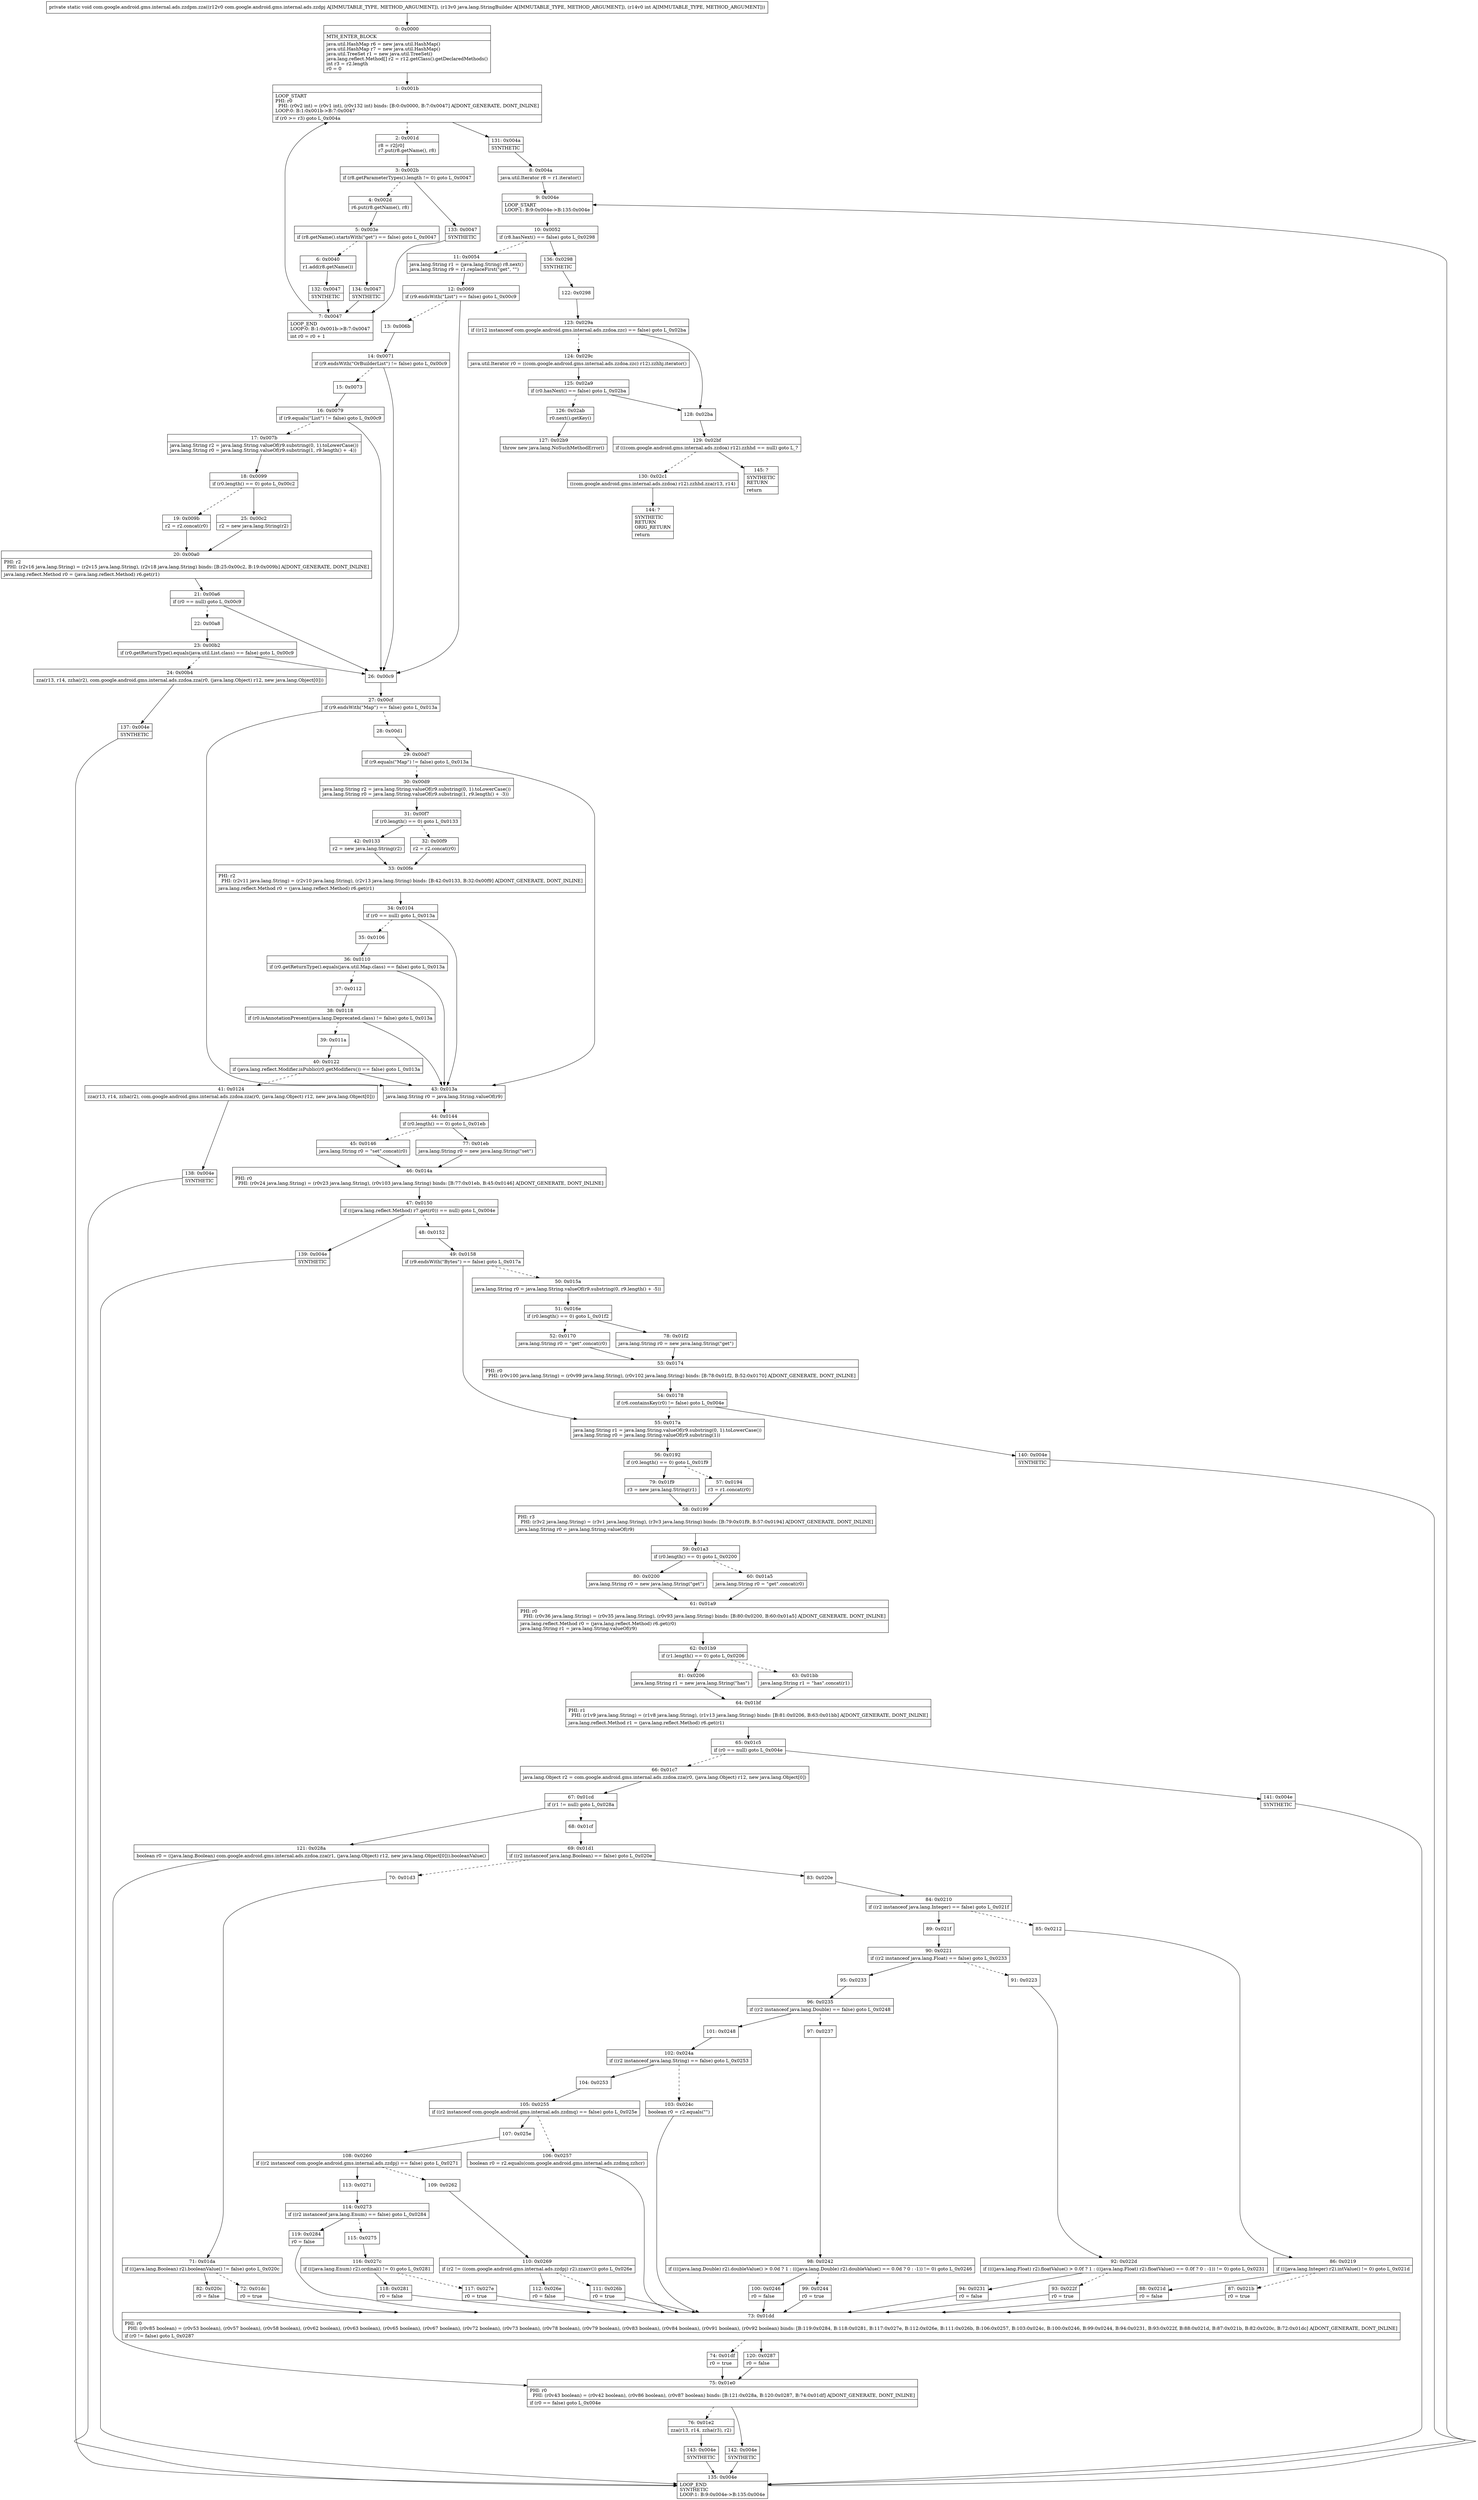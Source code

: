digraph "CFG forcom.google.android.gms.internal.ads.zzdpm.zza(Lcom\/google\/android\/gms\/internal\/ads\/zzdpj;Ljava\/lang\/StringBuilder;I)V" {
Node_0 [shape=record,label="{0\:\ 0x0000|MTH_ENTER_BLOCK\l|java.util.HashMap r6 = new java.util.HashMap()\ljava.util.HashMap r7 = new java.util.HashMap()\ljava.util.TreeSet r1 = new java.util.TreeSet()\ljava.lang.reflect.Method[] r2 = r12.getClass().getDeclaredMethods()\lint r3 = r2.length\lr0 = 0\l}"];
Node_1 [shape=record,label="{1\:\ 0x001b|LOOP_START\lPHI: r0 \l  PHI: (r0v2 int) = (r0v1 int), (r0v132 int) binds: [B:0:0x0000, B:7:0x0047] A[DONT_GENERATE, DONT_INLINE]\lLOOP:0: B:1:0x001b\-\>B:7:0x0047\l|if (r0 \>= r3) goto L_0x004a\l}"];
Node_2 [shape=record,label="{2\:\ 0x001d|r8 = r2[r0]\lr7.put(r8.getName(), r8)\l}"];
Node_3 [shape=record,label="{3\:\ 0x002b|if (r8.getParameterTypes().length != 0) goto L_0x0047\l}"];
Node_4 [shape=record,label="{4\:\ 0x002d|r6.put(r8.getName(), r8)\l}"];
Node_5 [shape=record,label="{5\:\ 0x003e|if (r8.getName().startsWith(\"get\") == false) goto L_0x0047\l}"];
Node_6 [shape=record,label="{6\:\ 0x0040|r1.add(r8.getName())\l}"];
Node_7 [shape=record,label="{7\:\ 0x0047|LOOP_END\lLOOP:0: B:1:0x001b\-\>B:7:0x0047\l|int r0 = r0 + 1\l}"];
Node_8 [shape=record,label="{8\:\ 0x004a|java.util.Iterator r8 = r1.iterator()\l}"];
Node_9 [shape=record,label="{9\:\ 0x004e|LOOP_START\lLOOP:1: B:9:0x004e\-\>B:135:0x004e\l}"];
Node_10 [shape=record,label="{10\:\ 0x0052|if (r8.hasNext() == false) goto L_0x0298\l}"];
Node_11 [shape=record,label="{11\:\ 0x0054|java.lang.String r1 = (java.lang.String) r8.next()\ljava.lang.String r9 = r1.replaceFirst(\"get\", \"\")\l}"];
Node_12 [shape=record,label="{12\:\ 0x0069|if (r9.endsWith(\"List\") == false) goto L_0x00c9\l}"];
Node_13 [shape=record,label="{13\:\ 0x006b}"];
Node_14 [shape=record,label="{14\:\ 0x0071|if (r9.endsWith(\"OrBuilderList\") != false) goto L_0x00c9\l}"];
Node_15 [shape=record,label="{15\:\ 0x0073}"];
Node_16 [shape=record,label="{16\:\ 0x0079|if (r9.equals(\"List\") != false) goto L_0x00c9\l}"];
Node_17 [shape=record,label="{17\:\ 0x007b|java.lang.String r2 = java.lang.String.valueOf(r9.substring(0, 1).toLowerCase())\ljava.lang.String r0 = java.lang.String.valueOf(r9.substring(1, r9.length() + \-4))\l}"];
Node_18 [shape=record,label="{18\:\ 0x0099|if (r0.length() == 0) goto L_0x00c2\l}"];
Node_19 [shape=record,label="{19\:\ 0x009b|r2 = r2.concat(r0)\l}"];
Node_20 [shape=record,label="{20\:\ 0x00a0|PHI: r2 \l  PHI: (r2v16 java.lang.String) = (r2v15 java.lang.String), (r2v18 java.lang.String) binds: [B:25:0x00c2, B:19:0x009b] A[DONT_GENERATE, DONT_INLINE]\l|java.lang.reflect.Method r0 = (java.lang.reflect.Method) r6.get(r1)\l}"];
Node_21 [shape=record,label="{21\:\ 0x00a6|if (r0 == null) goto L_0x00c9\l}"];
Node_22 [shape=record,label="{22\:\ 0x00a8}"];
Node_23 [shape=record,label="{23\:\ 0x00b2|if (r0.getReturnType().equals(java.util.List.class) == false) goto L_0x00c9\l}"];
Node_24 [shape=record,label="{24\:\ 0x00b4|zza(r13, r14, zzha(r2), com.google.android.gms.internal.ads.zzdoa.zza(r0, (java.lang.Object) r12, new java.lang.Object[0]))\l}"];
Node_25 [shape=record,label="{25\:\ 0x00c2|r2 = new java.lang.String(r2)\l}"];
Node_26 [shape=record,label="{26\:\ 0x00c9}"];
Node_27 [shape=record,label="{27\:\ 0x00cf|if (r9.endsWith(\"Map\") == false) goto L_0x013a\l}"];
Node_28 [shape=record,label="{28\:\ 0x00d1}"];
Node_29 [shape=record,label="{29\:\ 0x00d7|if (r9.equals(\"Map\") != false) goto L_0x013a\l}"];
Node_30 [shape=record,label="{30\:\ 0x00d9|java.lang.String r2 = java.lang.String.valueOf(r9.substring(0, 1).toLowerCase())\ljava.lang.String r0 = java.lang.String.valueOf(r9.substring(1, r9.length() + \-3))\l}"];
Node_31 [shape=record,label="{31\:\ 0x00f7|if (r0.length() == 0) goto L_0x0133\l}"];
Node_32 [shape=record,label="{32\:\ 0x00f9|r2 = r2.concat(r0)\l}"];
Node_33 [shape=record,label="{33\:\ 0x00fe|PHI: r2 \l  PHI: (r2v11 java.lang.String) = (r2v10 java.lang.String), (r2v13 java.lang.String) binds: [B:42:0x0133, B:32:0x00f9] A[DONT_GENERATE, DONT_INLINE]\l|java.lang.reflect.Method r0 = (java.lang.reflect.Method) r6.get(r1)\l}"];
Node_34 [shape=record,label="{34\:\ 0x0104|if (r0 == null) goto L_0x013a\l}"];
Node_35 [shape=record,label="{35\:\ 0x0106}"];
Node_36 [shape=record,label="{36\:\ 0x0110|if (r0.getReturnType().equals(java.util.Map.class) == false) goto L_0x013a\l}"];
Node_37 [shape=record,label="{37\:\ 0x0112}"];
Node_38 [shape=record,label="{38\:\ 0x0118|if (r0.isAnnotationPresent(java.lang.Deprecated.class) != false) goto L_0x013a\l}"];
Node_39 [shape=record,label="{39\:\ 0x011a}"];
Node_40 [shape=record,label="{40\:\ 0x0122|if (java.lang.reflect.Modifier.isPublic(r0.getModifiers()) == false) goto L_0x013a\l}"];
Node_41 [shape=record,label="{41\:\ 0x0124|zza(r13, r14, zzha(r2), com.google.android.gms.internal.ads.zzdoa.zza(r0, (java.lang.Object) r12, new java.lang.Object[0]))\l}"];
Node_42 [shape=record,label="{42\:\ 0x0133|r2 = new java.lang.String(r2)\l}"];
Node_43 [shape=record,label="{43\:\ 0x013a|java.lang.String r0 = java.lang.String.valueOf(r9)\l}"];
Node_44 [shape=record,label="{44\:\ 0x0144|if (r0.length() == 0) goto L_0x01eb\l}"];
Node_45 [shape=record,label="{45\:\ 0x0146|java.lang.String r0 = \"set\".concat(r0)\l}"];
Node_46 [shape=record,label="{46\:\ 0x014a|PHI: r0 \l  PHI: (r0v24 java.lang.String) = (r0v23 java.lang.String), (r0v103 java.lang.String) binds: [B:77:0x01eb, B:45:0x0146] A[DONT_GENERATE, DONT_INLINE]\l}"];
Node_47 [shape=record,label="{47\:\ 0x0150|if (((java.lang.reflect.Method) r7.get(r0)) == null) goto L_0x004e\l}"];
Node_48 [shape=record,label="{48\:\ 0x0152}"];
Node_49 [shape=record,label="{49\:\ 0x0158|if (r9.endsWith(\"Bytes\") == false) goto L_0x017a\l}"];
Node_50 [shape=record,label="{50\:\ 0x015a|java.lang.String r0 = java.lang.String.valueOf(r9.substring(0, r9.length() + \-5))\l}"];
Node_51 [shape=record,label="{51\:\ 0x016e|if (r0.length() == 0) goto L_0x01f2\l}"];
Node_52 [shape=record,label="{52\:\ 0x0170|java.lang.String r0 = \"get\".concat(r0)\l}"];
Node_53 [shape=record,label="{53\:\ 0x0174|PHI: r0 \l  PHI: (r0v100 java.lang.String) = (r0v99 java.lang.String), (r0v102 java.lang.String) binds: [B:78:0x01f2, B:52:0x0170] A[DONT_GENERATE, DONT_INLINE]\l}"];
Node_54 [shape=record,label="{54\:\ 0x0178|if (r6.containsKey(r0) != false) goto L_0x004e\l}"];
Node_55 [shape=record,label="{55\:\ 0x017a|java.lang.String r1 = java.lang.String.valueOf(r9.substring(0, 1).toLowerCase())\ljava.lang.String r0 = java.lang.String.valueOf(r9.substring(1))\l}"];
Node_56 [shape=record,label="{56\:\ 0x0192|if (r0.length() == 0) goto L_0x01f9\l}"];
Node_57 [shape=record,label="{57\:\ 0x0194|r3 = r1.concat(r0)\l}"];
Node_58 [shape=record,label="{58\:\ 0x0199|PHI: r3 \l  PHI: (r3v2 java.lang.String) = (r3v1 java.lang.String), (r3v3 java.lang.String) binds: [B:79:0x01f9, B:57:0x0194] A[DONT_GENERATE, DONT_INLINE]\l|java.lang.String r0 = java.lang.String.valueOf(r9)\l}"];
Node_59 [shape=record,label="{59\:\ 0x01a3|if (r0.length() == 0) goto L_0x0200\l}"];
Node_60 [shape=record,label="{60\:\ 0x01a5|java.lang.String r0 = \"get\".concat(r0)\l}"];
Node_61 [shape=record,label="{61\:\ 0x01a9|PHI: r0 \l  PHI: (r0v36 java.lang.String) = (r0v35 java.lang.String), (r0v93 java.lang.String) binds: [B:80:0x0200, B:60:0x01a5] A[DONT_GENERATE, DONT_INLINE]\l|java.lang.reflect.Method r0 = (java.lang.reflect.Method) r6.get(r0)\ljava.lang.String r1 = java.lang.String.valueOf(r9)\l}"];
Node_62 [shape=record,label="{62\:\ 0x01b9|if (r1.length() == 0) goto L_0x0206\l}"];
Node_63 [shape=record,label="{63\:\ 0x01bb|java.lang.String r1 = \"has\".concat(r1)\l}"];
Node_64 [shape=record,label="{64\:\ 0x01bf|PHI: r1 \l  PHI: (r1v9 java.lang.String) = (r1v8 java.lang.String), (r1v13 java.lang.String) binds: [B:81:0x0206, B:63:0x01bb] A[DONT_GENERATE, DONT_INLINE]\l|java.lang.reflect.Method r1 = (java.lang.reflect.Method) r6.get(r1)\l}"];
Node_65 [shape=record,label="{65\:\ 0x01c5|if (r0 == null) goto L_0x004e\l}"];
Node_66 [shape=record,label="{66\:\ 0x01c7|java.lang.Object r2 = com.google.android.gms.internal.ads.zzdoa.zza(r0, (java.lang.Object) r12, new java.lang.Object[0])\l}"];
Node_67 [shape=record,label="{67\:\ 0x01cd|if (r1 != null) goto L_0x028a\l}"];
Node_68 [shape=record,label="{68\:\ 0x01cf}"];
Node_69 [shape=record,label="{69\:\ 0x01d1|if ((r2 instanceof java.lang.Boolean) == false) goto L_0x020e\l}"];
Node_70 [shape=record,label="{70\:\ 0x01d3}"];
Node_71 [shape=record,label="{71\:\ 0x01da|if (((java.lang.Boolean) r2).booleanValue() != false) goto L_0x020c\l}"];
Node_72 [shape=record,label="{72\:\ 0x01dc|r0 = true\l}"];
Node_73 [shape=record,label="{73\:\ 0x01dd|PHI: r0 \l  PHI: (r0v85 boolean) = (r0v53 boolean), (r0v57 boolean), (r0v58 boolean), (r0v62 boolean), (r0v63 boolean), (r0v65 boolean), (r0v67 boolean), (r0v72 boolean), (r0v73 boolean), (r0v78 boolean), (r0v79 boolean), (r0v83 boolean), (r0v84 boolean), (r0v91 boolean), (r0v92 boolean) binds: [B:119:0x0284, B:118:0x0281, B:117:0x027e, B:112:0x026e, B:111:0x026b, B:106:0x0257, B:103:0x024c, B:100:0x0246, B:99:0x0244, B:94:0x0231, B:93:0x022f, B:88:0x021d, B:87:0x021b, B:82:0x020c, B:72:0x01dc] A[DONT_GENERATE, DONT_INLINE]\l|if (r0 != false) goto L_0x0287\l}"];
Node_74 [shape=record,label="{74\:\ 0x01df|r0 = true\l}"];
Node_75 [shape=record,label="{75\:\ 0x01e0|PHI: r0 \l  PHI: (r0v43 boolean) = (r0v42 boolean), (r0v86 boolean), (r0v87 boolean) binds: [B:121:0x028a, B:120:0x0287, B:74:0x01df] A[DONT_GENERATE, DONT_INLINE]\l|if (r0 == false) goto L_0x004e\l}"];
Node_76 [shape=record,label="{76\:\ 0x01e2|zza(r13, r14, zzha(r3), r2)\l}"];
Node_77 [shape=record,label="{77\:\ 0x01eb|java.lang.String r0 = new java.lang.String(\"set\")\l}"];
Node_78 [shape=record,label="{78\:\ 0x01f2|java.lang.String r0 = new java.lang.String(\"get\")\l}"];
Node_79 [shape=record,label="{79\:\ 0x01f9|r3 = new java.lang.String(r1)\l}"];
Node_80 [shape=record,label="{80\:\ 0x0200|java.lang.String r0 = new java.lang.String(\"get\")\l}"];
Node_81 [shape=record,label="{81\:\ 0x0206|java.lang.String r1 = new java.lang.String(\"has\")\l}"];
Node_82 [shape=record,label="{82\:\ 0x020c|r0 = false\l}"];
Node_83 [shape=record,label="{83\:\ 0x020e}"];
Node_84 [shape=record,label="{84\:\ 0x0210|if ((r2 instanceof java.lang.Integer) == false) goto L_0x021f\l}"];
Node_85 [shape=record,label="{85\:\ 0x0212}"];
Node_86 [shape=record,label="{86\:\ 0x0219|if (((java.lang.Integer) r2).intValue() != 0) goto L_0x021d\l}"];
Node_87 [shape=record,label="{87\:\ 0x021b|r0 = true\l}"];
Node_88 [shape=record,label="{88\:\ 0x021d|r0 = false\l}"];
Node_89 [shape=record,label="{89\:\ 0x021f}"];
Node_90 [shape=record,label="{90\:\ 0x0221|if ((r2 instanceof java.lang.Float) == false) goto L_0x0233\l}"];
Node_91 [shape=record,label="{91\:\ 0x0223}"];
Node_92 [shape=record,label="{92\:\ 0x022d|if ((((java.lang.Float) r2).floatValue() \> 0.0f ? 1 : (((java.lang.Float) r2).floatValue() == 0.0f ? 0 : \-1)) != 0) goto L_0x0231\l}"];
Node_93 [shape=record,label="{93\:\ 0x022f|r0 = true\l}"];
Node_94 [shape=record,label="{94\:\ 0x0231|r0 = false\l}"];
Node_95 [shape=record,label="{95\:\ 0x0233}"];
Node_96 [shape=record,label="{96\:\ 0x0235|if ((r2 instanceof java.lang.Double) == false) goto L_0x0248\l}"];
Node_97 [shape=record,label="{97\:\ 0x0237}"];
Node_98 [shape=record,label="{98\:\ 0x0242|if ((((java.lang.Double) r2).doubleValue() \> 0.0d ? 1 : (((java.lang.Double) r2).doubleValue() == 0.0d ? 0 : \-1)) != 0) goto L_0x0246\l}"];
Node_99 [shape=record,label="{99\:\ 0x0244|r0 = true\l}"];
Node_100 [shape=record,label="{100\:\ 0x0246|r0 = false\l}"];
Node_101 [shape=record,label="{101\:\ 0x0248}"];
Node_102 [shape=record,label="{102\:\ 0x024a|if ((r2 instanceof java.lang.String) == false) goto L_0x0253\l}"];
Node_103 [shape=record,label="{103\:\ 0x024c|boolean r0 = r2.equals(\"\")\l}"];
Node_104 [shape=record,label="{104\:\ 0x0253}"];
Node_105 [shape=record,label="{105\:\ 0x0255|if ((r2 instanceof com.google.android.gms.internal.ads.zzdmq) == false) goto L_0x025e\l}"];
Node_106 [shape=record,label="{106\:\ 0x0257|boolean r0 = r2.equals(com.google.android.gms.internal.ads.zzdmq.zzhcr)\l}"];
Node_107 [shape=record,label="{107\:\ 0x025e}"];
Node_108 [shape=record,label="{108\:\ 0x0260|if ((r2 instanceof com.google.android.gms.internal.ads.zzdpj) == false) goto L_0x0271\l}"];
Node_109 [shape=record,label="{109\:\ 0x0262}"];
Node_110 [shape=record,label="{110\:\ 0x0269|if (r2 != ((com.google.android.gms.internal.ads.zzdpj) r2).zzaxv()) goto L_0x026e\l}"];
Node_111 [shape=record,label="{111\:\ 0x026b|r0 = true\l}"];
Node_112 [shape=record,label="{112\:\ 0x026e|r0 = false\l}"];
Node_113 [shape=record,label="{113\:\ 0x0271}"];
Node_114 [shape=record,label="{114\:\ 0x0273|if ((r2 instanceof java.lang.Enum) == false) goto L_0x0284\l}"];
Node_115 [shape=record,label="{115\:\ 0x0275}"];
Node_116 [shape=record,label="{116\:\ 0x027c|if (((java.lang.Enum) r2).ordinal() != 0) goto L_0x0281\l}"];
Node_117 [shape=record,label="{117\:\ 0x027e|r0 = true\l}"];
Node_118 [shape=record,label="{118\:\ 0x0281|r0 = false\l}"];
Node_119 [shape=record,label="{119\:\ 0x0284|r0 = false\l}"];
Node_120 [shape=record,label="{120\:\ 0x0287|r0 = false\l}"];
Node_121 [shape=record,label="{121\:\ 0x028a|boolean r0 = ((java.lang.Boolean) com.google.android.gms.internal.ads.zzdoa.zza(r1, (java.lang.Object) r12, new java.lang.Object[0])).booleanValue()\l}"];
Node_122 [shape=record,label="{122\:\ 0x0298}"];
Node_123 [shape=record,label="{123\:\ 0x029a|if ((r12 instanceof com.google.android.gms.internal.ads.zzdoa.zzc) == false) goto L_0x02ba\l}"];
Node_124 [shape=record,label="{124\:\ 0x029c|java.util.Iterator r0 = ((com.google.android.gms.internal.ads.zzdoa.zzc) r12).zzhhj.iterator()\l}"];
Node_125 [shape=record,label="{125\:\ 0x02a9|if (r0.hasNext() == false) goto L_0x02ba\l}"];
Node_126 [shape=record,label="{126\:\ 0x02ab|r0.next().getKey()\l}"];
Node_127 [shape=record,label="{127\:\ 0x02b9|throw new java.lang.NoSuchMethodError()\l}"];
Node_128 [shape=record,label="{128\:\ 0x02ba}"];
Node_129 [shape=record,label="{129\:\ 0x02bf|if (((com.google.android.gms.internal.ads.zzdoa) r12).zzhhd == null) goto L_?\l}"];
Node_130 [shape=record,label="{130\:\ 0x02c1|((com.google.android.gms.internal.ads.zzdoa) r12).zzhhd.zza(r13, r14)\l}"];
Node_131 [shape=record,label="{131\:\ 0x004a|SYNTHETIC\l}"];
Node_132 [shape=record,label="{132\:\ 0x0047|SYNTHETIC\l}"];
Node_133 [shape=record,label="{133\:\ 0x0047|SYNTHETIC\l}"];
Node_134 [shape=record,label="{134\:\ 0x0047|SYNTHETIC\l}"];
Node_135 [shape=record,label="{135\:\ 0x004e|LOOP_END\lSYNTHETIC\lLOOP:1: B:9:0x004e\-\>B:135:0x004e\l}"];
Node_136 [shape=record,label="{136\:\ 0x0298|SYNTHETIC\l}"];
Node_137 [shape=record,label="{137\:\ 0x004e|SYNTHETIC\l}"];
Node_138 [shape=record,label="{138\:\ 0x004e|SYNTHETIC\l}"];
Node_139 [shape=record,label="{139\:\ 0x004e|SYNTHETIC\l}"];
Node_140 [shape=record,label="{140\:\ 0x004e|SYNTHETIC\l}"];
Node_141 [shape=record,label="{141\:\ 0x004e|SYNTHETIC\l}"];
Node_142 [shape=record,label="{142\:\ 0x004e|SYNTHETIC\l}"];
Node_143 [shape=record,label="{143\:\ 0x004e|SYNTHETIC\l}"];
Node_144 [shape=record,label="{144\:\ ?|SYNTHETIC\lRETURN\lORIG_RETURN\l|return\l}"];
Node_145 [shape=record,label="{145\:\ ?|SYNTHETIC\lRETURN\l|return\l}"];
MethodNode[shape=record,label="{private static void com.google.android.gms.internal.ads.zzdpm.zza((r12v0 com.google.android.gms.internal.ads.zzdpj A[IMMUTABLE_TYPE, METHOD_ARGUMENT]), (r13v0 java.lang.StringBuilder A[IMMUTABLE_TYPE, METHOD_ARGUMENT]), (r14v0 int A[IMMUTABLE_TYPE, METHOD_ARGUMENT])) }"];
MethodNode -> Node_0;
Node_0 -> Node_1;
Node_1 -> Node_2[style=dashed];
Node_1 -> Node_131;
Node_2 -> Node_3;
Node_3 -> Node_4[style=dashed];
Node_3 -> Node_133;
Node_4 -> Node_5;
Node_5 -> Node_6[style=dashed];
Node_5 -> Node_134;
Node_6 -> Node_132;
Node_7 -> Node_1;
Node_8 -> Node_9;
Node_9 -> Node_10;
Node_10 -> Node_11[style=dashed];
Node_10 -> Node_136;
Node_11 -> Node_12;
Node_12 -> Node_13[style=dashed];
Node_12 -> Node_26;
Node_13 -> Node_14;
Node_14 -> Node_15[style=dashed];
Node_14 -> Node_26;
Node_15 -> Node_16;
Node_16 -> Node_17[style=dashed];
Node_16 -> Node_26;
Node_17 -> Node_18;
Node_18 -> Node_19[style=dashed];
Node_18 -> Node_25;
Node_19 -> Node_20;
Node_20 -> Node_21;
Node_21 -> Node_22[style=dashed];
Node_21 -> Node_26;
Node_22 -> Node_23;
Node_23 -> Node_24[style=dashed];
Node_23 -> Node_26;
Node_24 -> Node_137;
Node_25 -> Node_20;
Node_26 -> Node_27;
Node_27 -> Node_28[style=dashed];
Node_27 -> Node_43;
Node_28 -> Node_29;
Node_29 -> Node_30[style=dashed];
Node_29 -> Node_43;
Node_30 -> Node_31;
Node_31 -> Node_32[style=dashed];
Node_31 -> Node_42;
Node_32 -> Node_33;
Node_33 -> Node_34;
Node_34 -> Node_35[style=dashed];
Node_34 -> Node_43;
Node_35 -> Node_36;
Node_36 -> Node_37[style=dashed];
Node_36 -> Node_43;
Node_37 -> Node_38;
Node_38 -> Node_39[style=dashed];
Node_38 -> Node_43;
Node_39 -> Node_40;
Node_40 -> Node_41[style=dashed];
Node_40 -> Node_43;
Node_41 -> Node_138;
Node_42 -> Node_33;
Node_43 -> Node_44;
Node_44 -> Node_45[style=dashed];
Node_44 -> Node_77;
Node_45 -> Node_46;
Node_46 -> Node_47;
Node_47 -> Node_48[style=dashed];
Node_47 -> Node_139;
Node_48 -> Node_49;
Node_49 -> Node_50[style=dashed];
Node_49 -> Node_55;
Node_50 -> Node_51;
Node_51 -> Node_52[style=dashed];
Node_51 -> Node_78;
Node_52 -> Node_53;
Node_53 -> Node_54;
Node_54 -> Node_55[style=dashed];
Node_54 -> Node_140;
Node_55 -> Node_56;
Node_56 -> Node_57[style=dashed];
Node_56 -> Node_79;
Node_57 -> Node_58;
Node_58 -> Node_59;
Node_59 -> Node_60[style=dashed];
Node_59 -> Node_80;
Node_60 -> Node_61;
Node_61 -> Node_62;
Node_62 -> Node_63[style=dashed];
Node_62 -> Node_81;
Node_63 -> Node_64;
Node_64 -> Node_65;
Node_65 -> Node_66[style=dashed];
Node_65 -> Node_141;
Node_66 -> Node_67;
Node_67 -> Node_68[style=dashed];
Node_67 -> Node_121;
Node_68 -> Node_69;
Node_69 -> Node_70[style=dashed];
Node_69 -> Node_83;
Node_70 -> Node_71;
Node_71 -> Node_72[style=dashed];
Node_71 -> Node_82;
Node_72 -> Node_73;
Node_73 -> Node_74[style=dashed];
Node_73 -> Node_120;
Node_74 -> Node_75;
Node_75 -> Node_76[style=dashed];
Node_75 -> Node_142;
Node_76 -> Node_143;
Node_77 -> Node_46;
Node_78 -> Node_53;
Node_79 -> Node_58;
Node_80 -> Node_61;
Node_81 -> Node_64;
Node_82 -> Node_73;
Node_83 -> Node_84;
Node_84 -> Node_85[style=dashed];
Node_84 -> Node_89;
Node_85 -> Node_86;
Node_86 -> Node_87[style=dashed];
Node_86 -> Node_88;
Node_87 -> Node_73;
Node_88 -> Node_73;
Node_89 -> Node_90;
Node_90 -> Node_91[style=dashed];
Node_90 -> Node_95;
Node_91 -> Node_92;
Node_92 -> Node_93[style=dashed];
Node_92 -> Node_94;
Node_93 -> Node_73;
Node_94 -> Node_73;
Node_95 -> Node_96;
Node_96 -> Node_97[style=dashed];
Node_96 -> Node_101;
Node_97 -> Node_98;
Node_98 -> Node_99[style=dashed];
Node_98 -> Node_100;
Node_99 -> Node_73;
Node_100 -> Node_73;
Node_101 -> Node_102;
Node_102 -> Node_103[style=dashed];
Node_102 -> Node_104;
Node_103 -> Node_73;
Node_104 -> Node_105;
Node_105 -> Node_106[style=dashed];
Node_105 -> Node_107;
Node_106 -> Node_73;
Node_107 -> Node_108;
Node_108 -> Node_109[style=dashed];
Node_108 -> Node_113;
Node_109 -> Node_110;
Node_110 -> Node_111[style=dashed];
Node_110 -> Node_112;
Node_111 -> Node_73;
Node_112 -> Node_73;
Node_113 -> Node_114;
Node_114 -> Node_115[style=dashed];
Node_114 -> Node_119;
Node_115 -> Node_116;
Node_116 -> Node_117[style=dashed];
Node_116 -> Node_118;
Node_117 -> Node_73;
Node_118 -> Node_73;
Node_119 -> Node_73;
Node_120 -> Node_75;
Node_121 -> Node_75;
Node_122 -> Node_123;
Node_123 -> Node_124[style=dashed];
Node_123 -> Node_128;
Node_124 -> Node_125;
Node_125 -> Node_126[style=dashed];
Node_125 -> Node_128;
Node_126 -> Node_127;
Node_128 -> Node_129;
Node_129 -> Node_130[style=dashed];
Node_129 -> Node_145;
Node_130 -> Node_144;
Node_131 -> Node_8;
Node_132 -> Node_7;
Node_133 -> Node_7;
Node_134 -> Node_7;
Node_135 -> Node_9;
Node_136 -> Node_122;
Node_137 -> Node_135;
Node_138 -> Node_135;
Node_139 -> Node_135;
Node_140 -> Node_135;
Node_141 -> Node_135;
Node_142 -> Node_135;
Node_143 -> Node_135;
}

